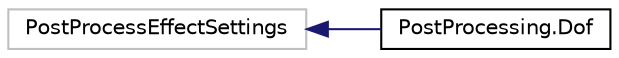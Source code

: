 digraph "类继承关系图"
{
 // INTERACTIVE_SVG=YES
 // LATEX_PDF_SIZE
  edge [fontname="Helvetica",fontsize="10",labelfontname="Helvetica",labelfontsize="10"];
  node [fontname="Helvetica",fontsize="10",shape=record];
  rankdir="LR";
  Node101 [label="PostProcessEffectSettings",height=0.2,width=0.4,color="grey75", fillcolor="white", style="filled",tooltip=" "];
  Node101 -> Node0 [dir="back",color="midnightblue",fontsize="10",style="solid",fontname="Helvetica"];
  Node0 [label="PostProcessing.Dof",height=0.2,width=0.4,color="black", fillcolor="white", style="filled",URL="$class_post_processing_1_1_dof.html",tooltip="景深效果"];
}
